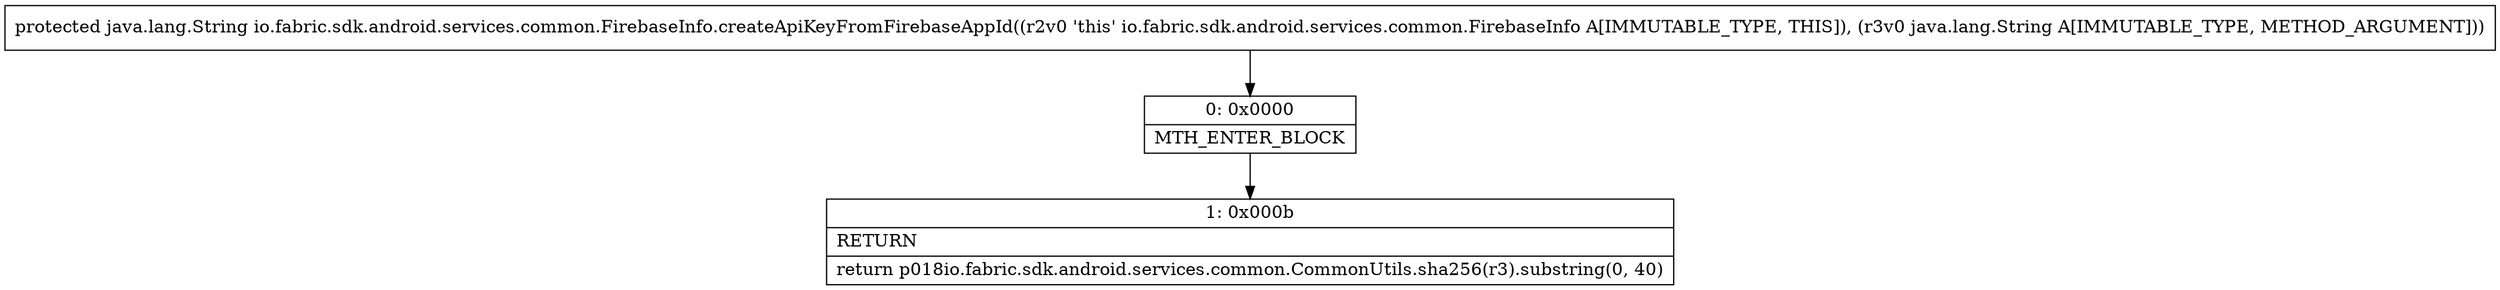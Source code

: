 digraph "CFG forio.fabric.sdk.android.services.common.FirebaseInfo.createApiKeyFromFirebaseAppId(Ljava\/lang\/String;)Ljava\/lang\/String;" {
Node_0 [shape=record,label="{0\:\ 0x0000|MTH_ENTER_BLOCK\l}"];
Node_1 [shape=record,label="{1\:\ 0x000b|RETURN\l|return p018io.fabric.sdk.android.services.common.CommonUtils.sha256(r3).substring(0, 40)\l}"];
MethodNode[shape=record,label="{protected java.lang.String io.fabric.sdk.android.services.common.FirebaseInfo.createApiKeyFromFirebaseAppId((r2v0 'this' io.fabric.sdk.android.services.common.FirebaseInfo A[IMMUTABLE_TYPE, THIS]), (r3v0 java.lang.String A[IMMUTABLE_TYPE, METHOD_ARGUMENT])) }"];
MethodNode -> Node_0;
Node_0 -> Node_1;
}

